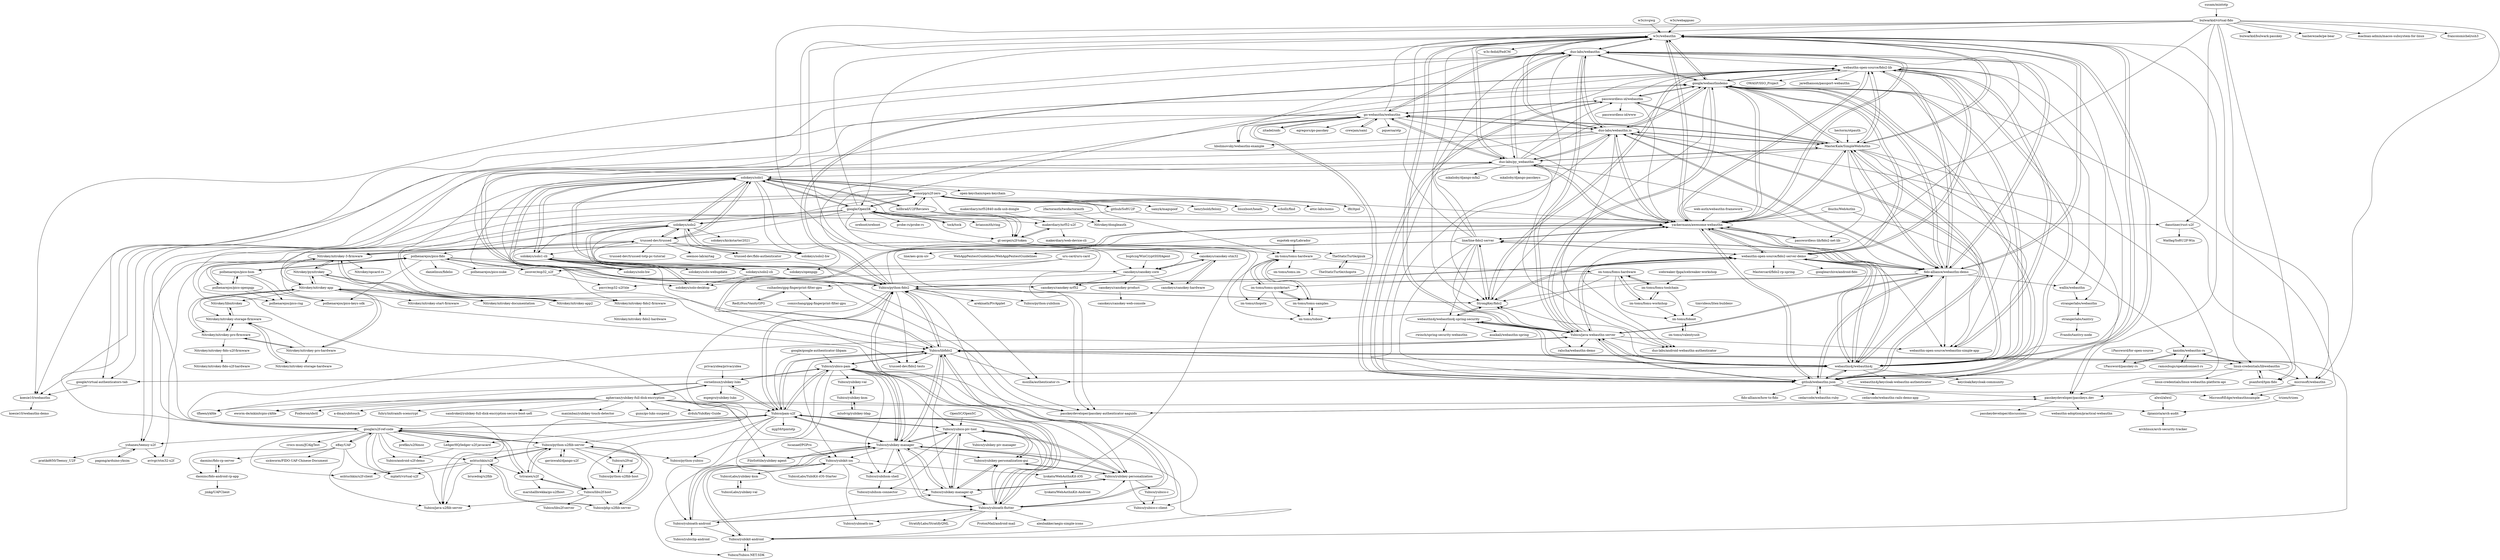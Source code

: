 digraph G {
"w3c/webappsec" -> "w3c/webauthn" ["e"=1]
"duo-labs/webauthn" -> "duo-labs/webauthn.io"
"duo-labs/webauthn" -> "go-webauthn/webauthn"
"duo-labs/webauthn" -> "hbolimovsky/webauthn-example"
"duo-labs/webauthn" -> "koesie10/webauthn"
"duo-labs/webauthn" -> "w3c/webauthn"
"duo-labs/webauthn" -> "duo-labs/py_webauthn"
"duo-labs/webauthn" -> "google/webauthndemo"
"duo-labs/webauthn" -> "fido-alliance/webauthn-demo"
"duo-labs/webauthn" -> "yackermann/awesome-webauthn"
"duo-labs/webauthn" -> "duo-labs/android-webauthn-authenticator"
"duo-labs/webauthn" -> "Yubico/java-webauthn-server"
"duo-labs/webauthn" -> "google/virtual-authenticators-tab"
"duo-labs/webauthn" -> "webauthn4j/webauthn4j"
"duo-labs/webauthn" -> "StrongKey/fido2"
"duo-labs/webauthn" -> "webauthn-open-source/fido2-lib"
"webauthn4j/webauthn4j-spring-security" -> "webauthn4j/webauthn4j"
"webauthn4j/webauthn4j-spring-security" -> "rwinch/spring-security-webauthn"
"webauthn4j/webauthn4j-spring-security" -> "Yubico/java-webauthn-server"
"webauthn4j/webauthn4j-spring-security" -> "ralscha/webauthn-demo"
"webauthn4j/webauthn4j-spring-security" -> "StrongKey/fido2"
"webauthn4j/webauthn4j-spring-security" -> "asaikali/webauthn-spring"
"Yubico/java-webauthn-server" -> "webauthn4j/webauthn4j"
"Yubico/java-webauthn-server" -> "webauthn4j/webauthn4j-spring-security"
"Yubico/java-webauthn-server" -> "google/webauthndemo"
"Yubico/java-webauthn-server" -> "github/webauthn-json"
"Yubico/java-webauthn-server" -> "Yubico/libfido2"
"Yubico/java-webauthn-server" -> "ralscha/webauthn-demo"
"Yubico/java-webauthn-server" -> "Yubico/java-u2flib-server"
"Yubico/java-webauthn-server" -> "fido-alliance/webauthn-demo"
"Yubico/java-webauthn-server" -> "StrongKey/fido2"
"Yubico/java-webauthn-server" -> "w3c/webauthn"
"Yubico/java-webauthn-server" -> "webauthn-open-source/fido2-server-demo"
"Yubico/java-webauthn-server" -> "yackermann/awesome-webauthn"
"Yubico/java-webauthn-server" -> "webauthn-open-source/webauthn-simple-app"
"Yubico/java-webauthn-server" -> "duo-labs/android-webauthn-authenticator"
"Yubico/java-webauthn-server" -> "duo-labs/webauthn"
"webauthn4j/webauthn4j" -> "webauthn4j/webauthn4j-spring-security"
"webauthn4j/webauthn4j" -> "Yubico/java-webauthn-server"
"webauthn4j/webauthn4j" -> "google/webauthndemo"
"webauthn4j/webauthn4j" -> "fido-alliance/webauthn-demo"
"webauthn4j/webauthn4j" -> "webauthn4j/keycloak-webauthn-authenticator" ["e"=1]
"webauthn4j/webauthn4j" -> "yackermann/awesome-webauthn"
"webauthn4j/webauthn4j" -> "w3c/webauthn"
"webauthn4j/webauthn4j" -> "line/line-fido2-server"
"webauthn4j/webauthn4j" -> "StrongKey/fido2"
"webauthn4j/webauthn4j" -> "github/webauthn-json"
"webauthn4j/webauthn4j" -> "keycloak/keycloak-community" ["e"=1]
"webauthn4j/webauthn4j" -> "webauthn-open-source/fido2-server-demo"
"webauthn4j/webauthn4j" -> "google/virtual-authenticators-tab"
"webauthn4j/webauthn4j" -> "Yubico/libfido2"
"webauthn4j/webauthn4j" -> "duo-labs/webauthn.io"
"yackermann/awesome-webauthn" -> "MasterKale/SimpleWebAuthn"
"yackermann/awesome-webauthn" -> "w3c/webauthn"
"yackermann/awesome-webauthn" -> "duo-labs/webauthn.io"
"yackermann/awesome-webauthn" -> "fido-alliance/webauthn-demo"
"yackermann/awesome-webauthn" -> "google/webauthndemo"
"yackermann/awesome-webauthn" -> "passwordless-lib/fido2-net-lib" ["e"=1]
"yackermann/awesome-webauthn" -> "duo-labs/py_webauthn"
"yackermann/awesome-webauthn" -> "github/webauthn-json"
"yackermann/awesome-webauthn" -> "line/line-fido2-server"
"yackermann/awesome-webauthn" -> "webauthn4j/webauthn4j"
"yackermann/awesome-webauthn" -> "webauthn-open-source/fido2-server-demo"
"yackermann/awesome-webauthn" -> "webauthn-open-source/fido2-lib"
"yackermann/awesome-webauthn" -> "Yubico/libfido2"
"yackermann/awesome-webauthn" -> "duo-labs/webauthn"
"yackermann/awesome-webauthn" -> "passkeydeveloper/passkey-authenticator-aaguids"
"StrongKey/fido2" -> "line/line-fido2-server"
"StrongKey/fido2" -> "webauthn4j/webauthn4j-spring-security"
"StrongKey/fido2" -> "webauthn-open-source/fido2-lib"
"StrongKey/fido2" -> "webauthn-open-source/fido2-server-demo"
"StrongKey/fido2" -> "Yubico/python-fido2"
"github/webauthn-json" -> "webauthn-open-source/fido2-lib"
"github/webauthn-json" -> "cedarcode/webauthn-ruby" ["e"=1]
"github/webauthn-json" -> "google/webauthndemo"
"github/webauthn-json" -> "Yubico/java-webauthn-server"
"github/webauthn-json" -> "w3c/webauthn"
"github/webauthn-json" -> "MasterKale/SimpleWebAuthn"
"github/webauthn-json" -> "fido-alliance/webauthn-demo"
"github/webauthn-json" -> "yackermann/awesome-webauthn"
"github/webauthn-json" -> "MicrosoftEdge/webauthnsample"
"github/webauthn-json" -> "webauthn4j/webauthn4j"
"github/webauthn-json" -> "cedarcode/webauthn-rails-demo-app" ["e"=1]
"github/webauthn-json" -> "passwordless-id/webauthn"
"github/webauthn-json" -> "fido-alliance/how-to-fido"
"github/webauthn-json" -> "passkeydeveloper/passkeys.dev"
"github/webauthn-json" -> "go-webauthn/webauthn"
"makerdiary/nrf52840-mdk-usb-dongle" -> "makerdiary/nrf52-u2f" ["e"=1]
"OpenSC/OpenSC" -> "Yubico/yubico-piv-tool" ["e"=1]
"2factorauth/twofactorauth" -> "Nitrokey/dongleauth" ["e"=1]
"timvideos/litex-buildenv" -> "im-tomu/foboot" ["e"=1]
"im-tomu/valentyusb" -> "im-tomu/foboot" ["e"=1]
"1Password/for-open-source" -> "1Password/passkey-rs" ["e"=1]
"fido-alliance/webauthn-demo" -> "google/webauthndemo"
"fido-alliance/webauthn-demo" -> "webauthn-open-source/fido2-server-demo"
"fido-alliance/webauthn-demo" -> "yackermann/awesome-webauthn"
"fido-alliance/webauthn-demo" -> "duo-labs/webauthn.io"
"fido-alliance/webauthn-demo" -> "webauthn-open-source/fido2-lib"
"fido-alliance/webauthn-demo" -> "webauthn4j/webauthn4j"
"fido-alliance/webauthn-demo" -> "github/webauthn-json"
"fido-alliance/webauthn-demo" -> "duo-labs/webauthn"
"fido-alliance/webauthn-demo" -> "MasterKale/SimpleWebAuthn"
"fido-alliance/webauthn-demo" -> "w3c/webauthn"
"fido-alliance/webauthn-demo" -> "Yubico/java-webauthn-server"
"fido-alliance/webauthn-demo" -> "webauthn-open-source/webauthn-simple-app"
"fido-alliance/webauthn-demo" -> "wallix/webauthn"
"fido-alliance/webauthn-demo" -> "StrongKey/fido2"
"fido-alliance/webauthn-demo" -> "Yubico/python-fido2"
"trizen/trizen" -> "ilpianista/arch-audit" ["e"=1]
"cedarcode/webauthn-ruby" -> "github/webauthn-json" ["e"=1]
"Yubico/python-u2flib-server" -> "Yubico/u2fval"
"Yubico/python-u2flib-server" -> "ashtuchkin/u2f"
"Yubico/python-u2flib-server" -> "Yubico/python-u2flib-host"
"Yubico/python-u2flib-server" -> "gavinwahl/django-u2f"
"Yubico/python-u2flib-server" -> "Yubico/php-u2flib-server" ["e"=1]
"Yubico/python-u2flib-server" -> "tstranex/u2f"
"Yubico/python-u2flib-server" -> "Yubico/java-u2flib-server"
"Yubico/python-u2flib-server" -> "Yubico/python-yubico"
"Yubico/python-u2flib-server" -> "google/u2f-ref-code"
"duo-labs/webauthn.io" -> "duo-labs/webauthn"
"duo-labs/webauthn.io" -> "duo-labs/py_webauthn"
"duo-labs/webauthn.io" -> "yackermann/awesome-webauthn"
"duo-labs/webauthn.io" -> "fido-alliance/webauthn-demo"
"duo-labs/webauthn.io" -> "w3c/webauthn"
"duo-labs/webauthn.io" -> "google/webauthndemo"
"duo-labs/webauthn.io" -> "koesie10/webauthn"
"duo-labs/webauthn.io" -> "duo-labs/android-webauthn-authenticator"
"duo-labs/webauthn.io" -> "google/virtual-authenticators-tab"
"duo-labs/webauthn.io" -> "go-webauthn/webauthn"
"duo-labs/webauthn.io" -> "MasterKale/SimpleWebAuthn"
"duo-labs/webauthn.io" -> "webauthn4j/webauthn4j"
"duo-labs/webauthn.io" -> "passkeydeveloper/passkeys.dev"
"duo-labs/webauthn.io" -> "github/webauthn-json"
"duo-labs/webauthn.io" -> "hbolimovsky/webauthn-example"
"Yubico/yubico-pam" -> "Yubico/pam-u2f"
"Yubico/yubico-pam" -> "Yubico/yubikey-manager"
"Yubico/yubico-pam" -> "Yubico/yubico-c-client"
"Yubico/yubico-pam" -> "Yubico/yubioath-flutter"
"Yubico/yubico-pam" -> "Yubico/yubikey-personalization"
"Yubico/yubico-pam" -> "Yubico/libfido2"
"Yubico/yubico-pam" -> "Yubico/python-yubico"
"Yubico/yubico-pam" -> "Yubico/yubikey-val"
"Yubico/yubico-pam" -> "Yubico/yubico-piv-tool"
"Yubico/yubico-pam" -> "Yubico/yubihsm-shell"
"Yubico/yubico-pam" -> "Yubico/yubioath-android"
"Yubico/yubico-pam" -> "cornelinux/yubikey-luks"
"buptczq/WinCryptSSHAgent" -> "canokeys/canokey-core" ["e"=1]
"cornelinux/yubikey-luks" -> "agherzan/yubikey-full-disk-encryption"
"cornelinux/yubikey-luks" -> "tfheen/ykfde"
"cornelinux/yubikey-luks" -> "Yubico/pam-u2f"
"cornelinux/yubikey-luks" -> "eworm-de/mkinitcpio-ykfde"
"cornelinux/yubikey-luks" -> "espegro/yubikey-luks"
"cornelinux/yubikey-luks" -> "Yubico/yubico-pam"
"lbuchs/WebAuthn" -> "yackermann/awesome-webauthn" ["e"=1]
"lbuchs/WebAuthn" -> "webauthn-open-source/webauthn-simple-app" ["e"=1]
"Yubico/yubioath-flutter" -> "Yubico/yubikey-manager"
"Yubico/yubioath-flutter" -> "Yubico/yubioath-android"
"Yubico/yubioath-flutter" -> "Yubico/yubikey-manager-qt"
"Yubico/yubioath-flutter" -> "Yubico/yubico-pam"
"Yubico/yubioath-flutter" -> "Yubico/libfido2"
"Yubico/yubioath-flutter" -> "Yubico/pam-u2f"
"Yubico/yubioath-flutter" -> "Yubico/yubikey-personalization"
"Yubico/yubioath-flutter" -> "Yubico/yubico-piv-tool"
"Yubico/yubioath-flutter" -> "Yubico/yubioath-ios"
"Yubico/yubioath-flutter" -> "Yubico/yubikit-android"
"Yubico/yubioath-flutter" -> "ProtonMail/android-mail" ["e"=1]
"Yubico/yubioath-flutter" -> "Yubico/yubikey-personalization-gui"
"Yubico/yubioath-flutter" -> "alexbakker/aegis-simple-icons" ["e"=1]
"Yubico/yubioath-flutter" -> "Yubico/python-fido2"
"Yubico/yubioath-flutter" -> "StratifyLabs/StratifyQML" ["e"=1]
"passwordless-lib/fido2-net-lib" -> "yackermann/awesome-webauthn" ["e"=1]
"web-auth/webauthn-framework" -> "yackermann/awesome-webauthn" ["e"=1]
"solokeys/solo1" -> "conorpp/u2f-zero"
"solokeys/solo1" -> "solokeys/solo2"
"solokeys/solo1" -> "solokeys/solo-hw"
"solokeys/solo1" -> "solokeys/solo1-cli"
"solokeys/solo1" -> "google/OpenSK"
"solokeys/solo1" -> "trussed-dev/trussed"
"solokeys/solo1" -> "solokeys/openpgp"
"solokeys/solo1" -> "Yubico/python-fido2"
"solokeys/solo1" -> "solokeys/solo2-hw"
"solokeys/solo1" -> "yackermann/awesome-webauthn"
"solokeys/solo1" -> "gl-sergei/u2f-token"
"solokeys/solo1" -> "solokeys/solo-desktop"
"solokeys/solo1" -> "Yubico/libfido2"
"solokeys/solo1" -> "open-keychain/open-keychain" ["e"=1]
"solokeys/solo1" -> "hillbrad/U2FReviews"
"canokeys/canokey-core" -> "canokeys/canokey-stm32"
"canokeys/canokey-core" -> "canokeys/canokey-product"
"canokeys/canokey-core" -> "canokeys/canokey-hardware"
"canokeys/canokey-core" -> "canokeys/canokey-nrf52"
"canokeys/canokey-core" -> "cuihaoleo/gpg-fingerprint-filter-gpu"
"icebreaker-fpga/icebreaker-workshop" -> "im-tomu/fomu-toolchain" ["e"=1]
"duo-labs/py_webauthn" -> "duo-labs/webauthn.io"
"duo-labs/py_webauthn" -> "Yubico/python-fido2"
"duo-labs/py_webauthn" -> "duo-labs/webauthn"
"duo-labs/py_webauthn" -> "yackermann/awesome-webauthn"
"duo-labs/py_webauthn" -> "w3c/webauthn"
"duo-labs/py_webauthn" -> "MasterKale/SimpleWebAuthn"
"duo-labs/py_webauthn" -> "mkalioby/django-mfa2" ["e"=1]
"duo-labs/py_webauthn" -> "fido-alliance/webauthn-demo"
"duo-labs/py_webauthn" -> "google/webauthndemo"
"duo-labs/py_webauthn" -> "go-webauthn/webauthn"
"duo-labs/py_webauthn" -> "passwordless-id/webauthn"
"duo-labs/py_webauthn" -> "mkalioby/django-passkeys" ["e"=1]
"duo-labs/py_webauthn" -> "duo-labs/android-webauthn-authenticator"
"duo-labs/py_webauthn" -> "github/webauthn-json"
"duo-labs/py_webauthn" -> "solokeys/solo1"
"Yubico/python-fido2" -> "Yubico/libfido2"
"Yubico/python-fido2" -> "duo-labs/py_webauthn"
"Yubico/python-fido2" -> "trussed-dev/fido2-tests"
"Yubico/python-fido2" -> "webauthn-open-source/fido2-server-demo"
"Yubico/python-fido2" -> "StrongKey/fido2"
"Yubico/python-fido2" -> "Yubico/yubikey-manager"
"Yubico/python-fido2" -> "webauthn-open-source/fido2-lib"
"Yubico/python-fido2" -> "Yubico/python-yubihsm"
"Yubico/python-fido2" -> "yackermann/awesome-webauthn"
"Yubico/python-fido2" -> "Yubico/pam-u2f"
"Yubico/python-fido2" -> "mozilla/authenticator-rs"
"Yubico/python-fido2" -> "Yubico/python-u2flib-server"
"Yubico/python-fido2" -> "solokeys/solo1"
"Yubico/python-fido2" -> "google/webauthndemo"
"Yubico/python-fido2" -> "arekinath/PivApplet" ["e"=1]
"Yubico/libfido2" -> "Yubico/python-fido2"
"Yubico/libfido2" -> "Yubico/pam-u2f"
"Yubico/libfido2" -> "Yubico/yubikey-manager"
"Yubico/libfido2" -> "Yubico/yubikit-android"
"Yubico/libfido2" -> "Yubico/yubioath-flutter"
"Yubico/libfido2" -> "Yubico/java-webauthn-server"
"Yubico/libfido2" -> "microsoft/webauthn"
"Yubico/libfido2" -> "mozilla/authenticator-rs"
"Yubico/libfido2" -> "yackermann/awesome-webauthn"
"Yubico/libfido2" -> "Yubico/yubikit-ios"
"Yubico/libfido2" -> "Yubico/yubico-pam"
"Yubico/libfido2" -> "Yubico/yubikey-manager-qt"
"Yubico/libfido2" -> "webauthn4j/webauthn4j"
"Yubico/libfido2" -> "trussed-dev/fido2-tests"
"Yubico/libfido2" -> "linux-credentials/libwebauthn"
"hillbrad/U2FReviews" -> "conorpp/u2f-zero"
"hillbrad/U2FReviews" -> "Nitrokey/dongleauth"
"hillbrad/U2FReviews" -> "solokeys/solo1"
"hillbrad/U2FReviews" -> "Yubico/libu2f-host"
"hillbrad/U2FReviews" -> "gl-sergei/u2f-token"
"pagong/arduino-yksim" -> "yohanes/teensy-u2f"
"im-tomu/tomu-quickstart" -> "im-tomu/tomu-samples"
"im-tomu/tomu-quickstart" -> "im-tomu/toboot"
"im-tomu/tomu-quickstart" -> "im-tomu/chopstx"
"im-tomu/tomu-quickstart" -> "im-tomu/tomu-hardware"
"Yubico/yubikey-personalization" -> "Yubico/yubikey-personalization-gui"
"Yubico/yubikey-personalization" -> "Yubico/yubico-c"
"Yubico/yubikey-personalization" -> "Yubico/yubikey-manager-qt"
"Yubico/yubikey-personalization" -> "Yubico/yubico-piv-tool"
"Yubico/yubikey-personalization" -> "Yubico/yubikey-manager"
"Yubico/yubikey-personalization" -> "Yubico/yubico-c-client"
"Nitrokey/pynitrokey" -> "Nitrokey/nitrokey-app2"
"Nitrokey/pynitrokey" -> "Nitrokey/nitrokey-3-firmware"
"Nitrokey/pynitrokey" -> "Nitrokey/nitrokey-app"
"Nitrokey/pynitrokey" -> "Nitrokey/nitrokey-documentation"
"Yubico/yubico-piv-tool" -> "Yubico/yubikey-manager"
"Yubico/yubico-piv-tool" -> "Yubico/yubikey-piv-manager"
"Yubico/yubico-piv-tool" -> "Yubico/yubikey-manager-qt"
"Yubico/yubico-piv-tool" -> "Yubico/yubihsm-shell"
"Yubico/yubico-piv-tool" -> "Yubico/yubikey-personalization"
"Yubico/yubico-piv-tool" -> "Yubico/pam-u2f"
"Yubico/yubico-piv-tool" -> "Yubico/yubikey-personalization-gui"
"Yubico/yubico-piv-tool" -> "Yubico/yubihsm-connector"
"im-tomu/fomu-hardware" -> "im-tomu/fomu-toolchain"
"im-tomu/fomu-hardware" -> "im-tomu/fomu-workshop"
"im-tomu/fomu-hardware" -> "im-tomu/foboot"
"im-tomu/fomu-hardware" -> "im-tomu/toboot"
"im-tomu/fomu-hardware" -> "im-tomu/tomu-quickstart"
"kanidm/webauthn-rs" -> "1Password/passkey-rs"
"kanidm/webauthn-rs" -> "ramosbugs/openidconnect-rs" ["e"=1]
"kanidm/webauthn-rs" -> "linux-credentials/libwebauthn"
"microsoft/webauthn" -> "MicrosoftEdge/webauthnsample"
"microsoft/webauthn" -> "passkeydeveloper/passkeys.dev"
"Yubico/yubioath-android" -> "Yubico/yubioath-flutter"
"Yubico/yubioath-android" -> "Yubico/yubiclip-android"
"Yubico/yubioath-android" -> "Yubico/yubikey-manager"
"Yubico/yubioath-android" -> "Yubico/yubikit-android"
"Yubico/yubioath-android" -> "Yubico/yubikey-manager-qt"
"strangerlabs/tantivy" -> "Frando/tantivy-node"
"Yubico/yubikit-android" -> "Yubico/yubikit-ios"
"Yubico/yubikit-android" -> "Yubico/Yubico.NET.SDK"
"solokeys/solo1-cli" -> "solokeys/solo-desktop"
"solokeys/solo1-cli" -> "solokeys/solo2-cli"
"solokeys/solo1-cli" -> "solokeys/solo-webupdate"
"solokeys/solo1-cli" -> "solokeys/openpgp"
"solokeys/solo1-cli" -> "trussed-dev/fido2-tests"
"solokeys/solo1-cli" -> "solokeys/solo1"
"solokeys/solo1-cli" -> "solokeys/solo-hw"
"canokeys/canokey-stm32" -> "canokeys/canokey-core"
"canokeys/canokey-stm32" -> "canokeys/canokey-hardware"
"canokeys/canokey-stm32" -> "canokeys/canokey-nrf52"
"danstiner/rust-u2f" -> "psanford/tpm-fido"
"danstiner/rust-u2f" -> "Watfaq/SoftU2F-Win"
"Yubico/yubikit-ios" -> "YubicoLabs/YubiKit-iOS-Starter"
"Yubico/yubikit-ios" -> "Yubico/yubikit-android"
"Yubico/yubikit-ios" -> "Yubico/yubioath-ios"
"Yubico/yubikit-ios" -> "Yubico/yubihsm-shell"
"Yubico/yubikit-ios" -> "YubicoLabs/yubikey-ksm"
"Yubico/yubikit-ios" -> "lyokato/WebAuthnKit-iOS"
"webauthn-open-source/webauthn-simple-app" -> "webauthn-open-source/fido2-lib"
"ramosbugs/openidconnect-rs" -> "kanidm/webauthn-rs" ["e"=1]
"solokeys/solo-hw" -> "solokeys/solo1"
"solokeys/solo-hw" -> "solokeys/solo1-cli"
"im-tomu/foboot" -> "im-tomu/valentyusb" ["e"=1]
"webauthn-open-source/fido2-server-demo" -> "webauthn-open-source/fido2-lib"
"webauthn-open-source/fido2-server-demo" -> "fido-alliance/webauthn-demo"
"webauthn-open-source/fido2-server-demo" -> "webauthn-open-source/webauthn-simple-app"
"webauthn-open-source/fido2-server-demo" -> "google/webauthndemo"
"webauthn-open-source/fido2-server-demo" -> "StrongKey/fido2"
"webauthn-open-source/fido2-server-demo" -> "Yubico/python-fido2"
"webauthn-open-source/fido2-server-demo" -> "line/line-fido2-server"
"webauthn-open-source/fido2-server-demo" -> "Mastercard/fido2-rp-spring"
"webauthn-open-source/fido2-server-demo" -> "yackermann/awesome-webauthn"
"webauthn-open-source/fido2-server-demo" -> "Yubico/java-webauthn-server"
"webauthn-open-source/fido2-server-demo" -> "googlearchive/android-fido"
"webauthn-open-source/fido2-server-demo" -> "webauthn4j/webauthn4j"
"wallix/webauthn" -> "strangerlabs/webauthn"
"lyokato/WebAuthnKit-iOS" -> "lyokato/WebAuthnKit-Android"
"makerdiary/nrf52-u2f" -> "makerdiary/web-device-cli"
"makerdiary/nrf52-u2f" -> "gl-sergei/u2f-token"
"strangerlabs/webauthn" -> "strangerlabs/tantivy"
"koesie10/webauthn" -> "koesie10/webauthn-demo"
"Yubico/yubihsm-shell" -> "Yubico/yubihsm-connector"
"Nitrokey/nitrokey-fido2-firmware" -> "Nitrokey/nitrokey-fido2-hardware"
"Yubico/python-u2flib-host" -> "Yubico/u2fval"
"google/virtual-authenticators-tab" -> "koesie10/webauthn"
"w3c/svgwg" -> "w3c/webauthn" ["e"=1]
"susam/mintotp" -> "bulwarkid/virtual-fido" ["e"=1]
"Nitrokey/nitrokey-app" -> "Nitrokey/nitrokey-pro-firmware"
"Nitrokey/nitrokey-app" -> "Nitrokey/nitrokey-storage-firmware"
"Nitrokey/nitrokey-app" -> "Nitrokey/nitrokey-pro-hardware"
"Nitrokey/nitrokey-app" -> "Nitrokey/pynitrokey"
"Nitrokey/nitrokey-app" -> "Nitrokey/libnitrokey"
"Nitrokey/nitrokey-app" -> "Nitrokey/nitrokey-3-firmware"
"Nitrokey/nitrokey-app" -> "Nitrokey/nitrokey-app2"
"Nitrokey/nitrokey-app" -> "Nitrokey/nitrokey-fido2-firmware"
"Nitrokey/nitrokey-app" -> "Nitrokey/nitrokey-start-firmware"
"Nitrokey/nitrokey-app" -> "Nitrokey/nitrokey-documentation"
"zitadel/oidc" -> "go-webauthn/webauthn" ["e"=1]
"FiloSottile/yubikey-agent" -> "Yubico/yubikey-manager" ["e"=1]
"google/OpenSK" -> "solokeys/solo1"
"google/OpenSK" -> "tock/tock" ["e"=1]
"google/OpenSK" -> "makerdiary/nrf52-u2f"
"google/OpenSK" -> "trussed-dev/trussed"
"google/OpenSK" -> "conorpp/u2f-zero"
"google/OpenSK" -> "solokeys/solo2"
"google/OpenSK" -> "yackermann/awesome-webauthn"
"google/OpenSK" -> "briansmith/ring" ["e"=1]
"google/OpenSK" -> "polhenarejos/pico-fido"
"google/OpenSK" -> "gl-sergei/u2f-token"
"google/OpenSK" -> "Yubico/libfido2"
"google/OpenSK" -> "canokeys/canokey-core"
"google/OpenSK" -> "oreboot/oreboot" ["e"=1]
"google/OpenSK" -> "probe-rs/probe-rs" ["e"=1]
"google/OpenSK" -> "w3c/webauthn"
"privacyidea/privacyidea" -> "cornelinux/yubikey-luks" ["e"=1]
"Yubico/pam-u2f" -> "Yubico/yubico-pam"
"Yubico/pam-u2f" -> "Yubico/libfido2"
"Yubico/pam-u2f" -> "Yubico/yubikey-manager"
"Yubico/pam-u2f" -> "Yubico/yubico-piv-tool"
"Yubico/pam-u2f" -> "Yubico/yubikey-manager-qt"
"Yubico/pam-u2f" -> "cornelinux/yubikey-luks"
"Yubico/pam-u2f" -> "Yubico/yubioath-flutter"
"Yubico/pam-u2f" -> "Yubico/yubikey-personalization"
"Yubico/pam-u2f" -> "Yubico/python-fido2"
"Yubico/pam-u2f" -> "LedgerHQ/ledger-u2f-javacard" ["e"=1]
"Yubico/pam-u2f" -> "Yubico/yubioath-android"
"Yubico/pam-u2f" -> "Yubico/libu2f-host"
"Yubico/pam-u2f" -> "google/u2f-ref-code"
"Yubico/pam-u2f" -> "Yubico/yubikey-personalization-gui"
"Yubico/pam-u2f" -> "mjg59/tpmtotp" ["e"=1]
"lucanaef/PGPro" -> "Yubico/yubikit-ios" ["e"=1]
"ashtuchkin/u2f" -> "Yubico/python-u2flib-server"
"ashtuchkin/u2f" -> "Yubico/php-u2flib-server" ["e"=1]
"ashtuchkin/u2f" -> "Yubico/java-u2flib-server"
"ashtuchkin/u2f" -> "ashtuchkin/u2f-client"
"ashtuchkin/u2f" -> "tstranex/u2f"
"ashtuchkin/u2f" -> "mplatt/virtual-u2f"
"ashtuchkin/u2f" -> "brucedog/u2flib"
"google/u2f-ref-code" -> "eBay/UAF"
"google/u2f-ref-code" -> "tstranex/u2f"
"google/u2f-ref-code" -> "Yubico/java-u2flib-server"
"google/u2f-ref-code" -> "Yubico/python-u2flib-server"
"google/u2f-ref-code" -> "yohanes/teensy-u2f"
"google/u2f-ref-code" -> "mplatt/virtual-u2f"
"google/u2f-ref-code" -> "Yubico/android-u2f-demo"
"google/u2f-ref-code" -> "Yubico/pam-u2f"
"google/u2f-ref-code" -> "LedgerHQ/ledger-u2f-javacard" ["e"=1]
"google/u2f-ref-code" -> "prefiks/u2f4moz"
"google/u2f-ref-code" -> "google/webauthndemo"
"google/u2f-ref-code" -> "crocs-muni/JCAlgTest" ["e"=1]
"google/u2f-ref-code" -> "ashtuchkin/u2f"
"google/u2f-ref-code" -> "ashtuchkin/u2f-client"
"google/u2f-ref-code" -> "Yubico/python-u2flib-host"
"RedL0tus/VanityGPG" -> "cuihaoleo/gpg-fingerprint-filter-gpu"
"Yubico/php-u2flib-server" -> "Yubico/python-u2flib-server" ["e"=1]
"Yubico/php-u2flib-server" -> "ashtuchkin/u2f" ["e"=1]
"tstranex/u2f" -> "Yubico/python-u2flib-server"
"tstranex/u2f" -> "marshallbrekka/go-u2fhost"
"tstranex/u2f" -> "google/u2f-ref-code"
"tstranex/u2f" -> "Yubico/libu2f-host"
"MasterKale/SimpleWebAuthn" -> "passwordless-id/webauthn"
"MasterKale/SimpleWebAuthn" -> "yackermann/awesome-webauthn"
"MasterKale/SimpleWebAuthn" -> "webauthn-open-source/fido2-lib"
"MasterKale/SimpleWebAuthn" -> "google/webauthndemo"
"MasterKale/SimpleWebAuthn" -> "github/webauthn-json"
"MasterKale/SimpleWebAuthn" -> "fido-alliance/webauthn-demo"
"MasterKale/SimpleWebAuthn" -> "go-webauthn/webauthn"
"MasterKale/SimpleWebAuthn" -> "w3c/webauthn"
"MasterKale/SimpleWebAuthn" -> "duo-labs/py_webauthn"
"MasterKale/SimpleWebAuthn" -> "duo-labs/webauthn.io"
"MasterKale/SimpleWebAuthn" -> "webauthn4j/webauthn4j"
"MasterKale/SimpleWebAuthn" -> "passkeydeveloper/passkey-authenticator-aaguids"
"MasterKale/SimpleWebAuthn" -> "kanidm/webauthn-rs"
"MasterKale/SimpleWebAuthn" -> "passwordless-lib/fido2-net-lib" ["e"=1]
"MasterKale/SimpleWebAuthn" -> "passkeydeveloper/passkeys.dev"
"im-tomu/fomu-workshop" -> "im-tomu/fomu-toolchain"
"im-tomu/fomu-workshop" -> "im-tomu/foboot"
"im-tomu/fomu-workshop" -> "im-tomu/fomu-hardware"
"solokeys/solo2" -> "solokeys/solo2-hw"
"solokeys/solo2" -> "trussed-dev/trussed"
"solokeys/solo2" -> "solokeys/solo2-cli"
"solokeys/solo2" -> "solokeys/solo1"
"solokeys/solo2" -> "solokeys/solo1-cli"
"solokeys/solo2" -> "Nitrokey/nitrokey-3-firmware"
"solokeys/solo2" -> "trussed-dev/fido-authenticator"
"solokeys/solo2" -> "solokeys/solo-desktop"
"solokeys/solo2" -> "solokeys/kickstarter2021"
"im-tomu/fomu-toolchain" -> "im-tomu/fomu-workshop"
"im-tomu/fomu-toolchain" -> "im-tomu/fomu-hardware"
"im-tomu/fomu-toolchain" -> "im-tomu/foboot"
"gavinwahl/django-u2f" -> "Yubico/python-u2flib-server"
"Yubico/u2fval" -> "Yubico/python-u2flib-host"
"uru-card/uru-card" -> "pmvr/esp32-u2f-ble"
"uru-card/uru-card" -> "jocover/esp32_u2f"
"Yubico/libu2f-host" -> "Yubico/libu2f-server"
"Yubico/libu2f-host" -> "tstranex/u2f"
"Yubico/libu2f-host" -> "Yubico/java-u2flib-server"
"Yubico/libu2f-host" -> "Yubico/php-u2flib-server" ["e"=1]
"linux-credentials/libwebauthn" -> "linux-credentials/linux-webauthn-platform-api"
"linux-credentials/libwebauthn" -> "psanford/tpm-fido"
"linux-credentials/libwebauthn" -> "mozilla/authenticator-rs"
"linux-credentials/libwebauthn" -> "microsoft/webauthn"
"linux-credentials/libwebauthn" -> "kanidm/webauthn-rs"
"Nitrokey/nitrokey-pro-firmware" -> "Nitrokey/nitrokey-pro-hardware"
"Nitrokey/nitrokey-pro-firmware" -> "Nitrokey/nitrokey-storage-firmware"
"Nitrokey/nitrokey-pro-firmware" -> "Nitrokey/nitrokey-app"
"Nitrokey/nitrokey-pro-firmware" -> "Nitrokey/nitrokey-fido-u2f-firmware"
"cuihaoleo/gpg-fingerprint-filter-gpu" -> "comicchang/gpg-fingerprint-filter-gpu"
"cuihaoleo/gpg-fingerprint-filter-gpu" -> "RedL0tus/VanityGPG"
"Nitrokey/nitrokey-pro-hardware" -> "Nitrokey/nitrokey-pro-firmware"
"Nitrokey/nitrokey-pro-hardware" -> "Nitrokey/nitrokey-storage-hardware"
"Nitrokey/nitrokey-pro-hardware" -> "Nitrokey/nitrokey-app"
"Nitrokey/nitrokey-pro-hardware" -> "Nitrokey/nitrokey-storage-firmware"
"solokeys/solo-desktop" -> "solokeys/solo1-cli"
"TheStaticTurtle/gnuk" -> "TheStaticTurtle/chopstx"
"canokeys/canokey-hardware" -> "canokeys/canokey-stm32"
"TheStaticTurtle/chopstx" -> "TheStaticTurtle/gnuk"
"Nitrokey/nitrokey-storage-firmware" -> "Nitrokey/nitrokey-storage-hardware"
"Nitrokey/nitrokey-storage-firmware" -> "Nitrokey/nitrokey-pro-firmware"
"Nitrokey/nitrokey-storage-firmware" -> "Nitrokey/libnitrokey"
"Nitrokey/nitrokey-storage-hardware" -> "Nitrokey/nitrokey-storage-firmware"
"line/line-fido2-server" -> "StrongKey/fido2"
"line/line-fido2-server" -> "webauthn-open-source/fido2-server-demo"
"line/line-fido2-server" -> "yackermann/awesome-webauthn"
"line/line-fido2-server" -> "webauthn4j/webauthn4j"
"line/line-fido2-server" -> "webauthn4j/webauthn4j-spring-security"
"line/line-fido2-server" -> "line/aes-gcm-siv"
"line/line-fido2-server" -> "w3c/webauthn"
"line/line-fido2-server" -> "webauthn-open-source/fido2-lib"
"line/line-fido2-server" -> "WebAppPentestGuidelines/WebAppPentestGuidelines" ["e"=1]
"line/line-fido2-server" -> "duo-labs/webauthn"
"line/line-fido2-server" -> "github/webauthn-json"
"line/line-fido2-server" -> "Yubico/java-webauthn-server"
"tock/tock" -> "google/OpenSK" ["e"=1]
"trussed-dev/trussed" -> "solokeys/solo2"
"trussed-dev/trussed" -> "Nitrokey/nitrokey-3-firmware"
"trussed-dev/trussed" -> "solokeys/solo2-hw"
"trussed-dev/trussed" -> "solokeys/solo2-cli"
"trussed-dev/trussed" -> "solokeys/solo1"
"trussed-dev/trussed" -> "trussed-dev/trussed-totp-pc-tutorial"
"trussed-dev/trussed" -> "trussed-dev/fido-authenticator"
"trussed-dev/trussed" -> "seemoo-lab/airtag" ["e"=1]
"trussed-dev/trussed" -> "solokeys/solo1-cli"
"trussed-dev/trussed" -> "Nitrokey/nitrokey-fido2-firmware"
"YubicoLabs/yubikey-val" -> "YubicoLabs/yubikey-ksm"
"Yubico/yubico-c" -> "Yubico/yubico-c-client"
"solokeys/solo2-cli" -> "solokeys/solo2"
"solokeys/solo2-cli" -> "solokeys/solo1-cli"
"solokeys/solo2-cli" -> "solokeys/solo-desktop"
"psanford/tpm-fido" -> "linux-credentials/libwebauthn"
"Nitrokey/nitrokey-3-firmware" -> "Nitrokey/nitrokey-app2"
"Nitrokey/nitrokey-3-firmware" -> "Nitrokey/pynitrokey"
"Nitrokey/nitrokey-3-firmware" -> "Nitrokey/nitrokey-app"
"Nitrokey/nitrokey-3-firmware" -> "trussed-dev/trussed"
"Nitrokey/nitrokey-3-firmware" -> "Nitrokey/opcard-rs"
"solokeys/solo2-hw" -> "solokeys/solo2"
"Yubico/Yubico.NET.SDK" -> "Yubico/yubikit-android"
"YubicoLabs/yubikey-ksm" -> "YubicoLabs/yubikey-val"
"Yubico/yubikey-val" -> "Yubico/yubikey-ksm"
"go-webauthn/webauthn" -> "duo-labs/webauthn"
"go-webauthn/webauthn" -> "MasterKale/SimpleWebAuthn"
"go-webauthn/webauthn" -> "zitadel/oidc" ["e"=1]
"go-webauthn/webauthn" -> "duo-labs/webauthn.io"
"go-webauthn/webauthn" -> "passwordless-id/webauthn"
"go-webauthn/webauthn" -> "yackermann/awesome-webauthn"
"go-webauthn/webauthn" -> "github/webauthn-json"
"go-webauthn/webauthn" -> "egregors/go-passkey"
"go-webauthn/webauthn" -> "passkeydeveloper/passkey-authenticator-aaguids"
"go-webauthn/webauthn" -> "hbolimovsky/webauthn-example"
"go-webauthn/webauthn" -> "koesie10/webauthn"
"go-webauthn/webauthn" -> "w3c/webauthn"
"go-webauthn/webauthn" -> "duo-labs/py_webauthn"
"go-webauthn/webauthn" -> "crewjam/saml" ["e"=1]
"go-webauthn/webauthn" -> "pquerna/otp" ["e"=1]
"eBay/UAF" -> "google/u2f-ref-code"
"eBay/UAF" -> "daoninc/fido-android-rp-app"
"eBay/UAF" -> "sickworm/FIDO-UAF-Chinese-Document"
"eBay/UAF" -> "mplatt/virtual-u2f"
"eBay/UAF" -> "Yubico/java-u2flib-server"
"eBay/UAF" -> "daoninc/fido-rp-server"
"conorpp/u2f-zero" -> "solokeys/solo1"
"conorpp/u2f-zero" -> "yohanes/teensy-u2f"
"conorpp/u2f-zero" -> "google/OpenSK"
"conorpp/u2f-zero" -> "hillbrad/U2FReviews"
"conorpp/u2f-zero" -> "google/u2f-ref-code"
"conorpp/u2f-zero" -> "gl-sergei/u2f-token"
"conorpp/u2f-zero" -> "samyk/magspoof" ["e"=1]
"conorpp/u2f-zero" -> "henryboldi/felony" ["e"=1]
"conorpp/u2f-zero" -> "linuxboot/heads" ["e"=1]
"conorpp/u2f-zero" -> "schollz/find" ["e"=1]
"conorpp/u2f-zero" -> "im-tomu/tomu-hardware"
"conorpp/u2f-zero" -> "github/SoftU2F" ["e"=1]
"conorpp/u2f-zero" -> "solokeys/solo2"
"conorpp/u2f-zero" -> "attic-labs/noms" ["e"=1]
"conorpp/u2f-zero" -> "lfit/itpol" ["e"=1]
"crewjam/saml" -> "go-webauthn/webauthn" ["e"=1]
"canokeys/canokey-product" -> "canokeys/canokey-web-console"
"yohanes/teensy-u2f" -> "pagong/arduino-yksim"
"yohanes/teensy-u2f" -> "avivgr/stm32-u2f"
"yohanes/teensy-u2f" -> "pratikd650/Teensy_U2F"
"polhenarejos/pico-hsm" -> "polhenarejos/pico-openpgp"
"polhenarejos/pico-hsm" -> "polhenarejos/pico-fido"
"polhenarejos/pico-hsm" -> "polhenarejos/pico-rng"
"polhenarejos/pico-hsm" -> "polhenarejos/pico-keys-sdk"
"polhenarejos/pico-openpgp" -> "polhenarejos/pico-rng"
"polhenarejos/pico-openpgp" -> "polhenarejos/pico-hsm"
"polhenarejos/pico-openpgp" -> "polhenarejos/pico-keys-sdk"
"polhenarejos/pico-openpgp" -> "polhenarejos/pico-fido"
"LedgerHQ/ledger-u2f-javacard" -> "Yubico/android-u2f-demo" ["e"=1]
"Nitrokey/nitrokey-app2" -> "Nitrokey/pynitrokey"
"Nitrokey/nitrokey-app2" -> "Nitrokey/nitrokey-3-firmware"
"Yubico/yubikey-personalization-gui" -> "Yubico/yubikey-personalization"
"Yubico/yubikey-personalization-gui" -> "Yubico/yubikey-manager-qt"
"daoninc/fido-rp-server" -> "daoninc/fido-android-rp-app"
"daoninc/fido-android-rp-app" -> "daoninc/fido-rp-server"
"daoninc/fido-android-rp-app" -> "jinkg/UAFClient"
"w3c/webauthn" -> "yackermann/awesome-webauthn"
"w3c/webauthn" -> "duo-labs/webauthn.io"
"w3c/webauthn" -> "duo-labs/webauthn"
"w3c/webauthn" -> "github/webauthn-json"
"w3c/webauthn" -> "google/webauthndemo"
"w3c/webauthn" -> "passkeydeveloper/passkeys.dev"
"w3c/webauthn" -> "duo-labs/py_webauthn"
"w3c/webauthn" -> "webauthn4j/webauthn4j"
"w3c/webauthn" -> "MasterKale/SimpleWebAuthn"
"w3c/webauthn" -> "fido-alliance/webauthn-demo"
"w3c/webauthn" -> "Yubico/java-webauthn-server"
"w3c/webauthn" -> "StrongKey/fido2"
"w3c/webauthn" -> "w3c-fedid/FedCM" ["e"=1]
"w3c/webauthn" -> "microsoft/webauthn"
"w3c/webauthn" -> "passkeydeveloper/passkey-authenticator-aaguids"
"1Password/passkey-rs" -> "kanidm/webauthn-rs"
"bulwarkid/virtual-fido" -> "bulwarkid/bulwark-passkey"
"bulwarkid/virtual-fido" -> "psanford/tpm-fido"
"bulwarkid/virtual-fido" -> "linux-credentials/libwebauthn"
"bulwarkid/virtual-fido" -> "w3c/webauthn"
"bulwarkid/virtual-fido" -> "danstiner/rust-u2f"
"bulwarkid/virtual-fido" -> "canokeys/canokey-core"
"bulwarkid/virtual-fido" -> "yackermann/awesome-webauthn"
"bulwarkid/virtual-fido" -> "hasherezade/pe-bear" ["e"=1]
"bulwarkid/virtual-fido" -> "microsoft/webauthn"
"bulwarkid/virtual-fido" -> "macbian-admin/macos-subsystem-for-linux"
"bulwarkid/virtual-fido" -> "francoismichel/ssh3" ["e"=1]
"bulwarkid/virtual-fido" -> "passkeydeveloper/passkey-authenticator-aaguids"
"bulwarkid/virtual-fido" -> "google/OpenSK"
"polhenarejos/pico-fido" -> "polhenarejos/pico-hsm"
"polhenarejos/pico-fido" -> "polhenarejos/pico-openpgp"
"polhenarejos/pico-fido" -> "jocover/esp32_u2f"
"polhenarejos/pico-fido" -> "danielinux/fidelio"
"polhenarejos/pico-fido" -> "polhenarejos/pico-rng"
"polhenarejos/pico-fido" -> "polhenarejos/pico-keys-sdk"
"polhenarejos/pico-fido" -> "canokeys/canokey-core"
"polhenarejos/pico-fido" -> "polhenarejos/pico-nuke"
"polhenarejos/pico-fido" -> "canokeys/canokey-nrf52"
"passwordless-id/webauthn" -> "MasterKale/SimpleWebAuthn"
"passwordless-id/webauthn" -> "google/webauthndemo"
"passwordless-id/webauthn" -> "go-webauthn/webauthn"
"passwordless-id/webauthn" -> "github/webauthn-json"
"passwordless-id/webauthn" -> "yackermann/awesome-webauthn"
"passwordless-id/webauthn" -> "webauthn-open-source/fido2-lib"
"passwordless-id/webauthn" -> "passwordless-id/www"
"Nitrokey/libnitrokey" -> "Nitrokey/nitrokey-storage-firmware"
"passkeydeveloper/passkeys.dev" -> "passkeydeveloper/discussions"
"passkeydeveloper/passkeys.dev" -> "passkeydeveloper/passkey-authenticator-aaguids"
"passkeydeveloper/passkeys.dev" -> "webauthn-adoption/practical-webauthn"
"alwsl/alwsl" -> "ilpianista/arch-audit" ["e"=1]
"ilpianista/arch-audit" -> "archlinux/arch-security-tracker" ["e"=1]
"espotek-org/Labrador" -> "im-tomu/tomu-hardware" ["e"=1]
"Yubico/yubikey-manager" -> "Yubico/yubioath-flutter"
"Yubico/yubikey-manager" -> "Yubico/yubikey-manager-qt"
"Yubico/yubikey-manager" -> "Yubico/yubico-piv-tool"
"Yubico/yubikey-manager" -> "Yubico/yubikey-personalization"
"Yubico/yubikey-manager" -> "Yubico/pam-u2f"
"Yubico/yubikey-manager" -> "Yubico/yubioath-android"
"Yubico/yubikey-manager" -> "Yubico/yubico-pam"
"Yubico/yubikey-manager" -> "Yubico/libfido2"
"Yubico/yubikey-manager" -> "Yubico/python-fido2"
"Yubico/yubikey-manager" -> "Yubico/yubikey-personalization-gui"
"Yubico/yubikey-manager" -> "Yubico/yubikit-ios"
"Yubico/yubikey-manager" -> "FiloSottile/yubikey-agent" ["e"=1]
"Yubico/yubikey-manager" -> "Yubico/yubikit-android"
"Yubico/yubikey-manager" -> "Yubico/yubihsm-shell"
"Yubico/yubikey-manager" -> "Yubico/Yubico.NET.SDK"
"passkeydeveloper/passkey-authenticator-aaguids" -> "passkeydeveloper/passkeys.dev"
"im-tomu/tomu-hardware" -> "im-tomu/tomu-samples"
"im-tomu/tomu-hardware" -> "im-tomu/tomu-quickstart"
"im-tomu/tomu-hardware" -> "im-tomu/toboot"
"im-tomu/tomu-hardware" -> "im-tomu/tomu.im"
"im-tomu/tomu-hardware" -> "im-tomu/fomu-hardware"
"im-tomu/toboot" -> "im-tomu/tomu-samples"
"im-tomu/tomu-samples" -> "im-tomu/toboot"
"im-tomu/tomu-samples" -> "im-tomu/tomu-quickstart"
"im-tomu/tomu-samples" -> "im-tomu/tomu-hardware"
"mludvig/yubikey-ldap" -> "Yubico/yubikey-ksm"
"google/google-authenticator-libpam" -> "Yubico/yubico-pam" ["e"=1]
"google/google-authenticator-libpam" -> "Yubico/pam-u2f" ["e"=1]
"Yubico/yubikey-manager-qt" -> "Yubico/yubikey-manager"
"Yubico/yubikey-manager-qt" -> "Yubico/yubikey-personalization-gui"
"Yubico/yubikey-manager-qt" -> "Yubico/yubikey-personalization"
"Yubico/yubikey-manager-qt" -> "Yubico/yubico-piv-tool"
"Yubico/yubikey-manager-qt" -> "Yubico/yubioath-flutter"
"hectorm/otpauth" -> "MasterKale/SimpleWebAuthn" ["e"=1]
"Yubico/yubikey-ksm" -> "Yubico/yubikey-val"
"Yubico/yubikey-ksm" -> "mludvig/yubikey-ldap"
"jocover/esp32_u2f" -> "pmvr/esp32-u2f-ble"
"jocover/esp32_u2f" -> "polhenarejos/pico-fido"
"agherzan/yubikey-full-disk-encryption" -> "cornelinux/yubikey-luks"
"agherzan/yubikey-full-disk-encryption" -> "tfheen/ykfde"
"agherzan/yubikey-full-disk-encryption" -> "eworm-de/mkinitcpio-ykfde"
"agherzan/yubikey-full-disk-encryption" -> "fuhry/initramfs-scencrypt"
"agherzan/yubikey-full-disk-encryption" -> "sandrokeil/yubikey-full-disk-encryption-secure-boot-uefi"
"agherzan/yubikey-full-disk-encryption" -> "maximbaz/yubikey-touch-detector"
"agherzan/yubikey-full-disk-encryption" -> "guns/go-luks-suspend"
"agherzan/yubikey-full-disk-encryption" -> "Yubico/pam-u2f"
"agherzan/yubikey-full-disk-encryption" -> "drduh/YubiKey-Guide" ["e"=1]
"agherzan/yubikey-full-disk-encryption" -> "FiloSottile/yubikey-agent" ["e"=1]
"agherzan/yubikey-full-disk-encryption" -> "ilpianista/arch-audit"
"agherzan/yubikey-full-disk-encryption" -> "Foxboron/sbctl" ["e"=1]
"agherzan/yubikey-full-disk-encryption" -> "Yubico/yubikey-manager"
"agherzan/yubikey-full-disk-encryption" -> "Yubico/yubioath-flutter"
"agherzan/yubikey-full-disk-encryption" -> "a-dma/yubitouch"
"github/SoftU2F" -> "google/u2f-ref-code" ["e"=1]
"github/SoftU2F" -> "conorpp/u2f-zero" ["e"=1]
"github/SoftU2F" -> "danstiner/rust-u2f" ["e"=1]
"webauthn-open-source/fido2-lib" -> "webauthn-open-source/fido2-server-demo"
"webauthn-open-source/fido2-lib" -> "webauthn-open-source/webauthn-simple-app"
"webauthn-open-source/fido2-lib" -> "MasterKale/SimpleWebAuthn"
"webauthn-open-source/fido2-lib" -> "fido-alliance/webauthn-demo"
"webauthn-open-source/fido2-lib" -> "github/webauthn-json"
"webauthn-open-source/fido2-lib" -> "google/webauthndemo"
"webauthn-open-source/fido2-lib" -> "strangerlabs/webauthn"
"webauthn-open-source/fido2-lib" -> "StrongKey/fido2"
"webauthn-open-source/fido2-lib" -> "Yubico/python-fido2"
"webauthn-open-source/fido2-lib" -> "OWASP/SSO_Project"
"webauthn-open-source/fido2-lib" -> "yackermann/awesome-webauthn"
"webauthn-open-source/fido2-lib" -> "wallix/webauthn"
"webauthn-open-source/fido2-lib" -> "jaredhanson/passport-webauthn"
"webauthn-open-source/fido2-lib" -> "lyokato/WebAuthnKit-iOS"
"Nitrokey/nitrokey-fido-u2f-firmware" -> "Nitrokey/nitrokey-fido-u2f-hardware"
"google/webauthndemo" -> "fido-alliance/webauthn-demo"
"google/webauthndemo" -> "Yubico/java-webauthn-server"
"google/webauthndemo" -> "passwordless-id/webauthn"
"google/webauthndemo" -> "webauthn4j/webauthn4j"
"google/webauthndemo" -> "yackermann/awesome-webauthn"
"google/webauthndemo" -> "MasterKale/SimpleWebAuthn"
"google/webauthndemo" -> "webauthn-open-source/fido2-lib"
"google/webauthndemo" -> "github/webauthn-json"
"google/webauthndemo" -> "webauthn-open-source/fido2-server-demo"
"google/webauthndemo" -> "w3c/webauthn"
"google/webauthndemo" -> "duo-labs/webauthn.io"
"google/webauthndemo" -> "duo-labs/webauthn"
"google/webauthndemo" -> "StrongKey/fido2"
"google/webauthndemo" -> "webauthn-open-source/webauthn-simple-app"
"google/webauthndemo" -> "MicrosoftEdge/webauthnsample"
"gl-sergei/u2f-token" -> "avivgr/stm32-u2f"
"gl-sergei/u2f-token" -> "makerdiary/nrf52-u2f"
"gl-sergei/u2f-token" -> "im-tomu/chopstx"
"gl-sergei/u2f-token" -> "im-tomu/tomu-hardware"
"gl-sergei/u2f-token" -> "yohanes/teensy-u2f"
"gl-sergei/u2f-token" -> "TheStaticTurtle/gnuk"
"gl-sergei/u2f-token" -> "canokeys/canokey-stm32"
"w3c/webappsec" ["l"="9.589,-44.313", "c"=794]
"w3c/webauthn" ["l"="55.926,3.825"]
"duo-labs/webauthn" ["l"="55.893,3.887"]
"duo-labs/webauthn.io" ["l"="55.916,3.876"]
"go-webauthn/webauthn" ["l"="55.932,3.893"]
"hbolimovsky/webauthn-example" ["l"="55.923,3.923"]
"koesie10/webauthn" ["l"="55.902,3.94"]
"duo-labs/py_webauthn" ["l"="55.933,3.856"]
"google/webauthndemo" ["l"="55.906,3.858"]
"fido-alliance/webauthn-demo" ["l"="55.889,3.863"]
"yackermann/awesome-webauthn" ["l"="55.907,3.818"]
"duo-labs/android-webauthn-authenticator" ["l"="55.906,3.907"]
"Yubico/java-webauthn-server" ["l"="55.878,3.849"]
"google/virtual-authenticators-tab" ["l"="55.879,3.92"]
"webauthn4j/webauthn4j" ["l"="55.881,3.832"]
"StrongKey/fido2" ["l"="55.864,3.846"]
"webauthn-open-source/fido2-lib" ["l"="55.868,3.869"]
"webauthn4j/webauthn4j-spring-security" ["l"="55.832,3.866"]
"rwinch/spring-security-webauthn" ["l"="55.781,3.899"]
"ralscha/webauthn-demo" ["l"="55.824,3.884"]
"asaikali/webauthn-spring" ["l"="55.798,3.899"]
"github/webauthn-json" ["l"="55.903,3.842"]
"Yubico/libfido2" ["l"="55.876,3.764"]
"Yubico/java-u2flib-server" ["l"="55.992,3.884"]
"webauthn-open-source/fido2-server-demo" ["l"="55.858,3.831"]
"webauthn-open-source/webauthn-simple-app" ["l"="55.854,3.882"]
"webauthn4j/keycloak-webauthn-authenticator" ["l"="0.802,-36.001", "c"=1170]
"line/line-fido2-server" ["l"="55.846,3.85"]
"keycloak/keycloak-community" ["l"="0.859,-36.016", "c"=1170]
"MasterKale/SimpleWebAuthn" ["l"="55.943,3.839"]
"passwordless-lib/fido2-net-lib" ["l"="-34.385,-0.953", "c"=8]
"passkeydeveloper/passkey-authenticator-aaguids" ["l"="55.964,3.808"]
"Yubico/python-fido2" ["l"="55.892,3.797"]
"cedarcode/webauthn-ruby" ["l"="4.279,-37.699", "c"=1]
"MicrosoftEdge/webauthnsample" ["l"="55.876,3.807"]
"cedarcode/webauthn-rails-demo-app" ["l"="4.143,-37.776", "c"=1]
"passwordless-id/webauthn" ["l"="55.949,3.875"]
"fido-alliance/how-to-fido" ["l"="55.845,3.811"]
"passkeydeveloper/passkeys.dev" ["l"="55.947,3.802"]
"makerdiary/nrf52840-mdk-usb-dongle" ["l"="-45.089,-33.014", "c"=53]
"makerdiary/nrf52-u2f" ["l"="56.143,3.761"]
"OpenSC/OpenSC" ["l"="56.463,3.002", "c"=554]
"Yubico/yubico-piv-tool" ["l"="55.827,3.709"]
"2factorauth/twofactorauth" ["l"="-52.621,12.481", "c"=266]
"Nitrokey/dongleauth" ["l"="56.114,3.747"]
"timvideos/litex-buildenv" ["l"="32.786,-3.87", "c"=180]
"im-tomu/foboot" ["l"="56.326,3.866"]
"im-tomu/valentyusb" ["l"="32.751,-3.926", "c"=180]
"1Password/for-open-source" ["l"="-11.135,-6.878", "c"=5]
"1Password/passkey-rs" ["l"="55.876,3.63"]
"wallix/webauthn" ["l"="55.835,3.908"]
"trizen/trizen" ["l"="-12.735,-3.199", "c"=1346]
"ilpianista/arch-audit" ["l"="55.628,3.791"]
"Yubico/python-u2flib-server" ["l"="55.985,3.903"]
"Yubico/u2fval" ["l"="56,3.951"]
"ashtuchkin/u2f" ["l"="56.021,3.932"]
"Yubico/python-u2flib-host" ["l"="56,3.927"]
"gavinwahl/django-u2f" ["l"="55.978,3.954"]
"Yubico/php-u2flib-server" ["l"="-15.423,22.698", "c"=886]
"tstranex/u2f" ["l"="56.021,3.901"]
"Yubico/python-yubico" ["l"="55.926,3.781"]
"google/u2f-ref-code" ["l"="56.012,3.875"]
"Yubico/yubico-pam" ["l"="55.832,3.73"]
"Yubico/pam-u2f" ["l"="55.846,3.77"]
"Yubico/yubikey-manager" ["l"="55.822,3.749"]
"Yubico/yubico-c-client" ["l"="55.788,3.681"]
"Yubico/yubioath-flutter" ["l"="55.808,3.764"]
"Yubico/yubikey-personalization" ["l"="55.797,3.712"]
"Yubico/yubikey-val" ["l"="55.79,3.638"]
"Yubico/yubihsm-shell" ["l"="55.808,3.693"]
"Yubico/yubioath-android" ["l"="55.787,3.77"]
"cornelinux/yubikey-luks" ["l"="55.754,3.757"]
"buptczq/WinCryptSSHAgent" ["l"="-53.907,9.201", "c"=19]
"canokeys/canokey-core" ["l"="56.136,3.698"]
"agherzan/yubikey-full-disk-encryption" ["l"="55.712,3.774"]
"tfheen/ykfde" ["l"="55.692,3.749"]
"eworm-de/mkinitcpio-ykfde" ["l"="55.71,3.743"]
"espegro/yubikey-luks" ["l"="55.722,3.725"]
"lbuchs/WebAuthn" ["l"="-13.572,26.297", "c"=111]
"Yubico/yubikey-manager-qt" ["l"="55.805,3.736"]
"Yubico/yubioath-ios" ["l"="55.752,3.732"]
"Yubico/yubikit-android" ["l"="55.788,3.744"]
"ProtonMail/android-mail" ["l"="-52.127,7.621", "c"=682]
"Yubico/yubikey-personalization-gui" ["l"="55.812,3.72"]
"alexbakker/aegis-simple-icons" ["l"="-52.692,9.316", "c"=19]
"StratifyLabs/StratifyQML" ["l"="-20.282,-27.677", "c"=107]
"web-auth/webauthn-framework" ["l"="-13.507,26.297", "c"=111]
"solokeys/solo1" ["l"="56.015,3.747"]
"conorpp/u2f-zero" ["l"="56.089,3.79"]
"solokeys/solo2" ["l"="56.066,3.692"]
"solokeys/solo-hw" ["l"="56.01,3.715"]
"solokeys/solo1-cli" ["l"="56.019,3.693"]
"google/OpenSK" ["l"="56.056,3.743"]
"trussed-dev/trussed" ["l"="56.059,3.658"]
"solokeys/openpgp" ["l"="56,3.685"]
"solokeys/solo2-hw" ["l"="56.045,3.688"]
"gl-sergei/u2f-token" ["l"="56.129,3.787"]
"solokeys/solo-desktop" ["l"="56.035,3.703"]
"open-keychain/open-keychain" ["l"="-52.723,9.118", "c"=19]
"hillbrad/U2FReviews" ["l"="56.058,3.787"]
"canokeys/canokey-stm32" ["l"="56.157,3.72"]
"canokeys/canokey-product" ["l"="56.188,3.708"]
"canokeys/canokey-hardware" ["l"="56.165,3.702"]
"canokeys/canokey-nrf52" ["l"="56.168,3.679"]
"cuihaoleo/gpg-fingerprint-filter-gpu" ["l"="56.216,3.696"]
"icebreaker-fpga/icebreaker-workshop" ["l"="32.913,-3.977", "c"=180]
"im-tomu/fomu-toolchain" ["l"="56.307,3.856"]
"mkalioby/django-mfa2" ["l"="48.721,17.539", "c"=640]
"mkalioby/django-passkeys" ["l"="48.743,17.499", "c"=640]
"trussed-dev/fido2-tests" ["l"="55.936,3.742"]
"Yubico/python-yubihsm" ["l"="55.9,3.757"]
"mozilla/authenticator-rs" ["l"="55.892,3.726"]
"arekinath/PivApplet" ["l"="56.449,2.916", "c"=554]
"microsoft/webauthn" ["l"="55.924,3.757"]
"Yubico/yubikit-ios" ["l"="55.774,3.732"]
"linux-credentials/libwebauthn" ["l"="55.919,3.698"]
"Yubico/libu2f-host" ["l"="56.005,3.841"]
"pagong/arduino-yksim" ["l"="56.139,3.858"]
"yohanes/teensy-u2f" ["l"="56.109,3.841"]
"im-tomu/tomu-quickstart" ["l"="56.238,3.836"]
"im-tomu/tomu-samples" ["l"="56.228,3.855"]
"im-tomu/toboot" ["l"="56.249,3.856"]
"im-tomu/chopstx" ["l"="56.188,3.814"]
"im-tomu/tomu-hardware" ["l"="56.209,3.831"]
"Yubico/yubico-c" ["l"="55.764,3.667"]
"Nitrokey/pynitrokey" ["l"="56.086,3.552"]
"Nitrokey/nitrokey-app2" ["l"="56.102,3.562"]
"Nitrokey/nitrokey-3-firmware" ["l"="56.087,3.59"]
"Nitrokey/nitrokey-app" ["l"="56.097,3.527"]
"Nitrokey/nitrokey-documentation" ["l"="56.072,3.527"]
"Yubico/yubikey-piv-manager" ["l"="55.831,3.66"]
"Yubico/yubihsm-connector" ["l"="55.814,3.671"]
"im-tomu/fomu-hardware" ["l"="56.28,3.856"]
"im-tomu/fomu-workshop" ["l"="56.304,3.877"]
"kanidm/webauthn-rs" ["l"="55.895,3.681"]
"ramosbugs/openidconnect-rs" ["l"="-10.306,-6.33", "c"=5]
"Yubico/yubiclip-android" ["l"="55.75,3.797"]
"strangerlabs/tantivy" ["l"="55.79,3.965"]
"Frando/tantivy-node" ["l"="55.773,3.988"]
"Yubico/Yubico.NET.SDK" ["l"="55.77,3.712"]
"solokeys/solo2-cli" ["l"="56.038,3.668"]
"solokeys/solo-webupdate" ["l"="56.015,3.651"]
"danstiner/rust-u2f" ["l"="55.97,3.63"]
"psanford/tpm-fido" ["l"="55.943,3.662"]
"Watfaq/SoftU2F-Win" ["l"="55.974,3.582"]
"YubicoLabs/YubiKit-iOS-Starter" ["l"="55.74,3.702"]
"YubicoLabs/yubikey-ksm" ["l"="55.722,3.688"]
"lyokato/WebAuthnKit-iOS" ["l"="55.783,3.817"]
"Mastercard/fido2-rp-spring" ["l"="55.81,3.833"]
"googlearchive/android-fido" ["l"="55.791,3.853"]
"strangerlabs/webauthn" ["l"="55.814,3.931"]
"lyokato/WebAuthnKit-Android" ["l"="55.75,3.838"]
"makerdiary/web-device-cli" ["l"="56.187,3.76"]
"koesie10/webauthn-demo" ["l"="55.895,3.976"]
"Nitrokey/nitrokey-fido2-firmware" ["l"="56.063,3.58"]
"Nitrokey/nitrokey-fido2-hardware" ["l"="56.048,3.558"]
"w3c/svgwg" ["l"="9.736,-44.297", "c"=794]
"susam/mintotp" ["l"="-23.252,-23.309", "c"=349]
"bulwarkid/virtual-fido" ["l"="55.968,3.713"]
"Nitrokey/nitrokey-pro-firmware" ["l"="56.109,3.495"]
"Nitrokey/nitrokey-storage-firmware" ["l"="56.1,3.478"]
"Nitrokey/nitrokey-pro-hardware" ["l"="56.087,3.494"]
"Nitrokey/libnitrokey" ["l"="56.123,3.483"]
"Nitrokey/nitrokey-start-firmware" ["l"="56.134,3.515"]
"zitadel/oidc" ["l"="3.951,-9.185", "c"=0]
"FiloSottile/yubikey-agent" ["l"="-19.303,-19.905", "c"=132]
"tock/tock" ["l"="-8.345,-5.736", "c"=384]
"briansmith/ring" ["l"="-9.997,-6.04", "c"=5]
"polhenarejos/pico-fido" ["l"="56.19,3.648"]
"oreboot/oreboot" ["l"="-25.119,-22.756", "c"=1180]
"probe-rs/probe-rs" ["l"="-8.239,-5.774", "c"=384]
"privacyidea/privacyidea" ["l"="9.659,-8.727", "c"=14]
"LedgerHQ/ledger-u2f-javacard" ["l"="56.523,2.903", "c"=554]
"mjg59/tpmtotp" ["l"="-18.829,-42.904", "c"=55]
"lucanaef/PGPro" ["l"="-19.675,-27.388", "c"=10]
"ashtuchkin/u2f-client" ["l"="56.041,3.904"]
"mplatt/virtual-u2f" ["l"="56.046,3.92"]
"brucedog/u2flib" ["l"="56.028,3.989"]
"eBay/UAF" ["l"="56.066,3.908"]
"Yubico/android-u2f-demo" ["l"="56.051,3.877"]
"prefiks/u2f4moz" ["l"="56.069,3.942"]
"crocs-muni/JCAlgTest" ["l"="56.465,2.924", "c"=554]
"RedL0tus/VanityGPG" ["l"="56.246,3.703"]
"marshallbrekka/go-u2fhost" ["l"="56.048,3.966"]
"trussed-dev/fido-authenticator" ["l"="56.085,3.658"]
"solokeys/kickstarter2021" ["l"="56.097,3.675"]
"uru-card/uru-card" ["l"="56.286,3.597"]
"pmvr/esp32-u2f-ble" ["l"="56.279,3.618"]
"jocover/esp32_u2f" ["l"="56.245,3.624"]
"Yubico/libu2f-server" ["l"="56.052,3.849"]
"linux-credentials/linux-webauthn-platform-api" ["l"="55.912,3.652"]
"Nitrokey/nitrokey-fido-u2f-firmware" ["l"="56.127,3.459"]
"comicchang/gpg-fingerprint-filter-gpu" ["l"="56.243,3.684"]
"Nitrokey/nitrokey-storage-hardware" ["l"="56.085,3.463"]
"TheStaticTurtle/gnuk" ["l"="56.167,3.791"]
"TheStaticTurtle/chopstx" ["l"="56.187,3.79"]
"line/aes-gcm-siv" ["l"="55.797,3.875"]
"WebAppPentestGuidelines/WebAppPentestGuidelines" ["l"="5.733,-40.162", "c"=154]
"trussed-dev/trussed-totp-pc-tutorial" ["l"="56.07,3.628"]
"seemoo-lab/airtag" ["l"="40.411,5.541", "c"=1506]
"YubicoLabs/yubikey-val" ["l"="55.702,3.671"]
"Nitrokey/opcard-rs" ["l"="56.121,3.579"]
"Yubico/yubikey-ksm" ["l"="55.773,3.607"]
"egregors/go-passkey" ["l"="55.939,3.948"]
"crewjam/saml" ["l"="3.722,-9.067", "c"=0]
"pquerna/otp" ["l"="3.781,-8.937", "c"=0]
"daoninc/fido-android-rp-app" ["l"="56.109,3.927"]
"sickworm/FIDO-UAF-Chinese-Document" ["l"="56.102,3.949"]
"daoninc/fido-rp-server" ["l"="56.096,3.918"]
"samyk/magspoof" ["l"="54.901,2.577", "c"=954]
"henryboldi/felony" ["l"="23.12,-26.819", "c"=28]
"linuxboot/heads" ["l"="-40.522,-33.956", "c"=360]
"schollz/find" ["l"="23.334,-26.636", "c"=28]
"github/SoftU2F" ["l"="19.078,13.61", "c"=1213]
"attic-labs/noms" ["l"="3.953,-8.198", "c"=0]
"lfit/itpol" ["l"="22.811,-26.594", "c"=28]
"canokeys/canokey-web-console" ["l"="56.214,3.722"]
"avivgr/stm32-u2f" ["l"="56.14,3.825"]
"pratikd650/Teensy_U2F" ["l"="56.124,3.872"]
"polhenarejos/pico-hsm" ["l"="56.211,3.607"]
"polhenarejos/pico-openpgp" ["l"="56.211,3.628"]
"polhenarejos/pico-rng" ["l"="56.195,3.624"]
"polhenarejos/pico-keys-sdk" ["l"="56.19,3.614"]
"jinkg/UAFClient" ["l"="56.133,3.944"]
"w3c-fedid/FedCM" ["l"="8.944,-44.995", "c"=828]
"bulwarkid/bulwark-passkey" ["l"="55.975,3.667"]
"hasherezade/pe-bear" ["l"="-42.691,-32.19", "c"=143]
"macbian-admin/macos-subsystem-for-linux" ["l"="55.939,3.606"]
"francoismichel/ssh3" ["l"="11.793,-9.223", "c"=18]
"danielinux/fidelio" ["l"="56.218,3.661"]
"polhenarejos/pico-nuke" ["l"="56.226,3.645"]
"passwordless-id/www" ["l"="55.958,3.924"]
"passkeydeveloper/discussions" ["l"="55.981,3.79"]
"webauthn-adoption/practical-webauthn" ["l"="55.966,3.777"]
"alwsl/alwsl" ["l"="-49.364,7.571", "c"=937]
"archlinux/arch-security-tracker" ["l"="-12.999,-3.153", "c"=1346]
"espotek-org/Labrador" ["l"="-19.121,-41.952", "c"=604]
"im-tomu/tomu.im" ["l"="56.252,3.809"]
"mludvig/yubikey-ldap" ["l"="55.76,3.585"]
"google/google-authenticator-libpam" ["l"="-53.803,9.492", "c"=19]
"hectorm/otpauth" ["l"="-0.378,-34.032", "c"=110]
"fuhry/initramfs-scencrypt" ["l"="55.688,3.814"]
"sandrokeil/yubikey-full-disk-encryption-secure-boot-uefi" ["l"="55.662,3.76"]
"maximbaz/yubikey-touch-detector" ["l"="55.63,3.739"]
"guns/go-luks-suspend" ["l"="55.671,3.787"]
"drduh/YubiKey-Guide" ["l"="-13.391,-7.143", "c"=86]
"Foxboron/sbctl" ["l"="-16.955,-2.559", "c"=772]
"a-dma/yubitouch" ["l"="55.661,3.817"]
"OWASP/SSO_Project" ["l"="55.839,3.942"]
"jaredhanson/passport-webauthn" ["l"="55.848,3.923"]
"Nitrokey/nitrokey-fido-u2f-hardware" ["l"="56.137,3.437"]
}